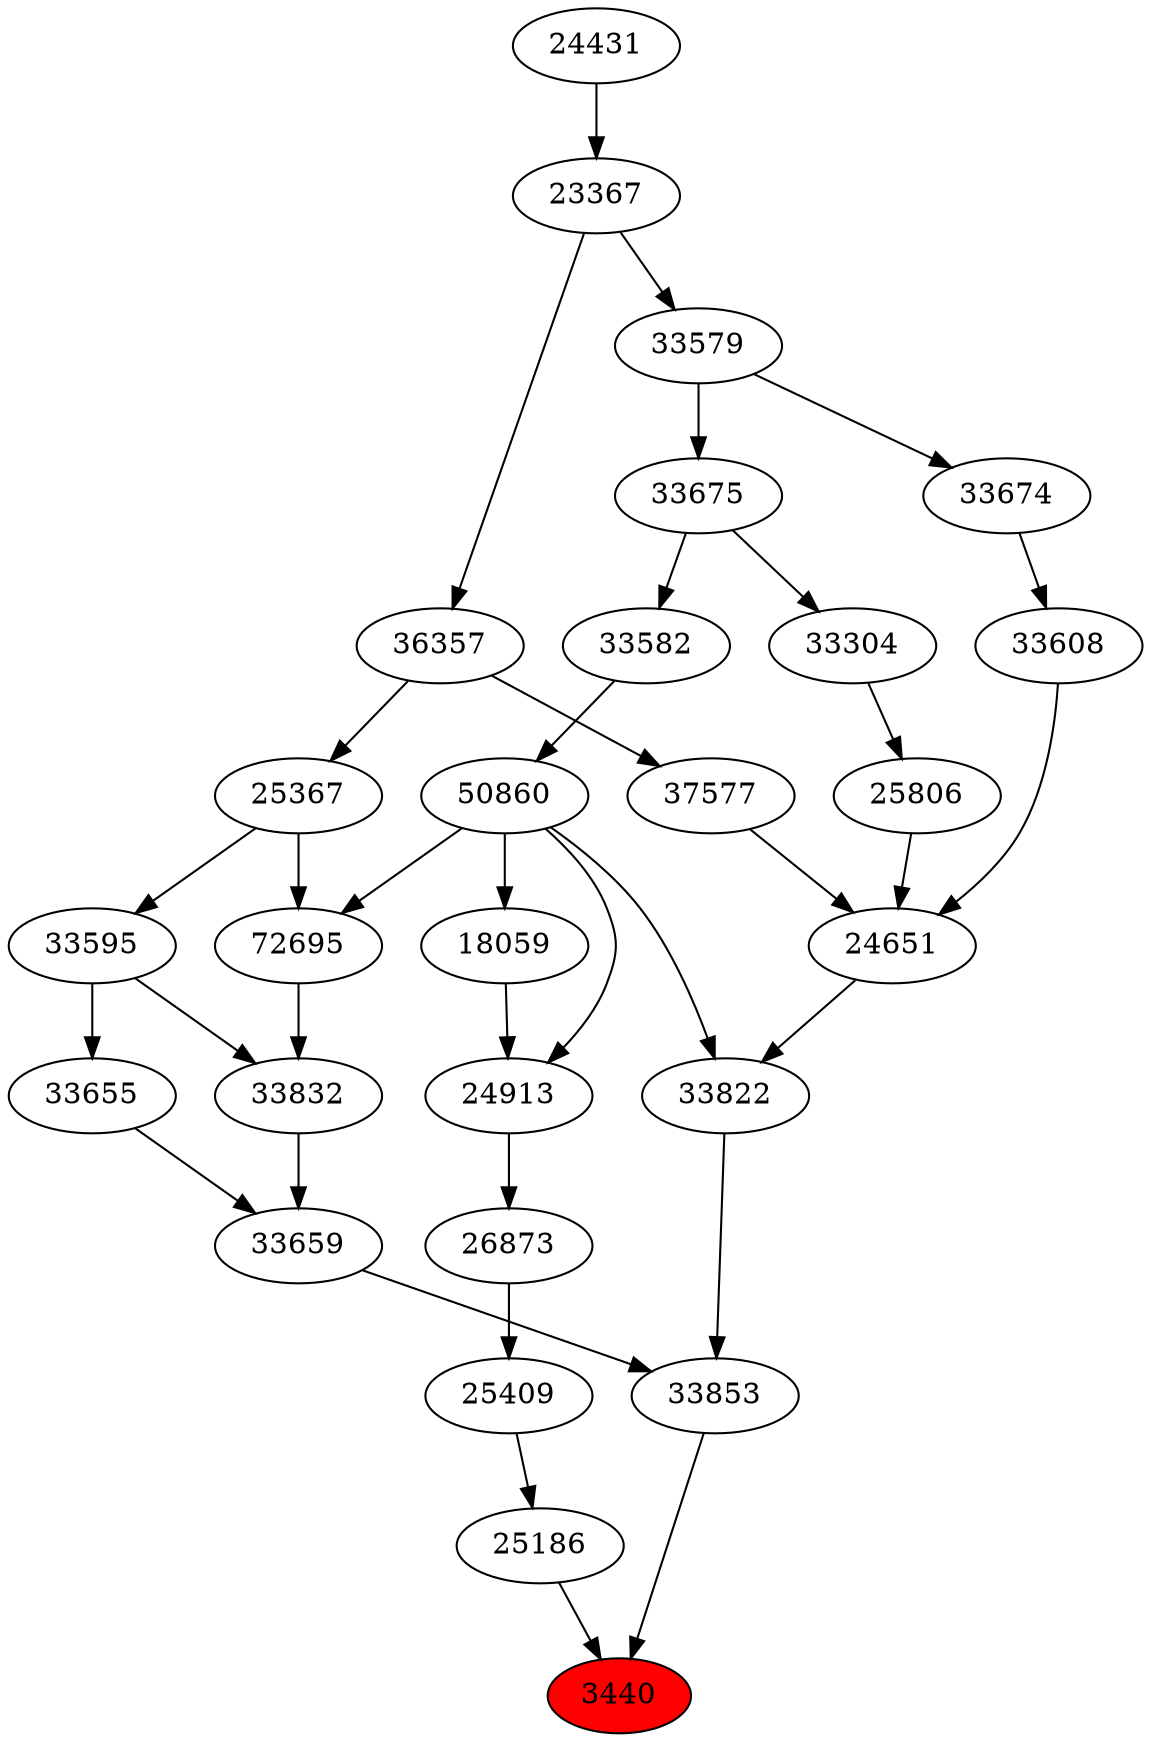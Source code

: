 strict digraph{ 
3440 [label="3440" fillcolor=red style=filled]
33853 -> 3440
25186 -> 3440
33853 [label="33853"]
33659 -> 33853
33822 -> 33853
25186 [label="25186"]
25409 -> 25186
33659 [label="33659"]
33655 -> 33659
33832 -> 33659
33822 [label="33822"]
24651 -> 33822
50860 -> 33822
25409 [label="25409"]
26873 -> 25409
33655 [label="33655"]
33595 -> 33655
33832 [label="33832"]
72695 -> 33832
33595 -> 33832
24651 [label="24651"]
25806 -> 24651
33608 -> 24651
37577 -> 24651
50860 [label="50860"]
33582 -> 50860
26873 [label="26873"]
24913 -> 26873
33595 [label="33595"]
25367 -> 33595
72695 [label="72695"]
50860 -> 72695
25367 -> 72695
25806 [label="25806"]
33304 -> 25806
33608 [label="33608"]
33674 -> 33608
37577 [label="37577"]
36357 -> 37577
33582 [label="33582"]
33675 -> 33582
24913 [label="24913"]
18059 -> 24913
50860 -> 24913
25367 [label="25367"]
36357 -> 25367
33304 [label="33304"]
33675 -> 33304
33674 [label="33674"]
33579 -> 33674
36357 [label="36357"]
23367 -> 36357
33675 [label="33675"]
33579 -> 33675
18059 [label="18059"]
50860 -> 18059
33579 [label="33579"]
23367 -> 33579
23367 [label="23367"]
24431 -> 23367
24431 [label="24431"]
}